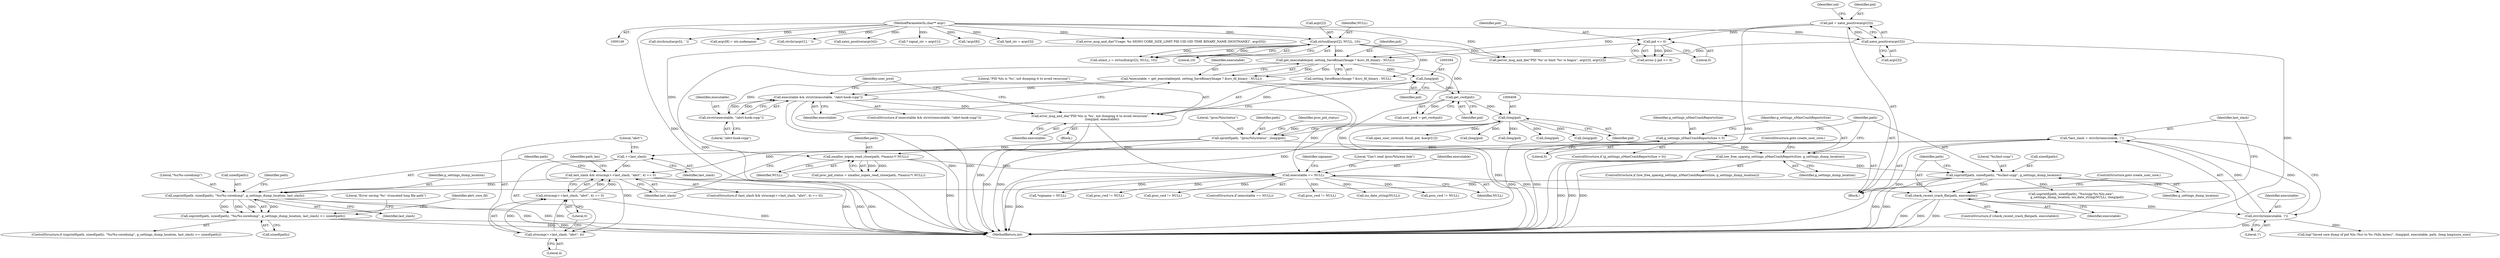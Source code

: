 digraph "0_abrt_8939398b82006ba1fec4ed491339fc075f43fc7c_1@API" {
"1000553" [label="(Call,*last_slash = strrchr(executable, '/'))"];
"1000555" [label="(Call,strrchr(executable, '/'))"];
"1000547" [label="(Call,check_recent_crash_file(path, executable))"];
"1000540" [label="(Call,snprintf(path, sizeof(path), \"%s/last-ccpp\", g_settings_dump_location))"];
"1000536" [label="(Call,low_free_space(g_settings_nMaxCrashReportsSize, g_settings_dump_location))"];
"1000531" [label="(Call,g_settings_nMaxCrashReportsSize > 0)"];
"1000474" [label="(Call,executable == NULL)"];
"1000391" [label="(Call,error_msg_and_die(\"PID %lu is '%s', not dumping it to avoid recursion\",\n                        (long)pid, executable))"];
"1000393" [label="(Call,(long)pid)"];
"1000377" [label="(Call,get_executable(pid, setting_SaveBinaryImage ? &src_fd_binary : NULL))"];
"1000308" [label="(Call,pid = xatoi_positive(argv[3]))"];
"1000310" [label="(Call,xatoi_positive(argv[3]))"];
"1000151" [label="(MethodParameterIn,char** argv)"];
"1000324" [label="(Call,pid <= 0)"];
"1000277" [label="(Call,strtoull(argv[2], NULL, 10))"];
"1000385" [label="(Call,executable && strstr(executable, \"/abrt-hook-ccpp\"))"];
"1000375" [label="(Call,*executable = get_executable(pid, setting_SaveBinaryImage ? &src_fd_binary : NULL))"];
"1000387" [label="(Call,strstr(executable, \"/abrt-hook-ccpp\"))"];
"1000412" [label="(Call,xmalloc_xopen_read_close(path, /*maxsz:*/ NULL))"];
"1000404" [label="(Call,sprintf(path, \"/proc/%lu/status\", (long)pid))"];
"1000407" [label="(Call,(long)pid)"];
"1000399" [label="(Call,get_cwd(pid))"];
"1000559" [label="(Call,last_slash && strncmp(++last_slash, \"abrt\", 4) == 0)"];
"1000571" [label="(Call,snprintf(path, sizeof(path), \"%s/%s-coredump\", g_settings_dump_location, last_slash))"];
"1000570" [label="(Call,snprintf(path, sizeof(path), \"%s/%s-coredump\", g_settings_dump_location, last_slash) >= sizeof(path))"];
"1000563" [label="(Call,++last_slash)"];
"1000562" [label="(Call,strncmp(++last_slash, \"abrt\", 4))"];
"1000561" [label="(Call,strncmp(++last_slash, \"abrt\", 4) == 0)"];
"1000576" [label="(Identifier,g_settings_dump_location)"];
"1000316" [label="(Identifier,uid)"];
"1000480" [label="(Call,(long)pid)"];
"1000563" [label="(Call,++last_slash)"];
"1000645" [label="(Call,(long)pid)"];
"1000485" [label="(Call,*signame = NULL)"];
"1000566" [label="(Literal,4)"];
"1000308" [label="(Call,pid = xatoi_positive(argv[3]))"];
"1000375" [label="(Call,*executable = get_executable(pid, setting_SaveBinaryImage ? &src_fd_binary : NULL))"];
"1000556" [label="(Identifier,executable)"];
"1000326" [label="(Literal,0)"];
"1000400" [label="(Identifier,pid)"];
"1000570" [label="(Call,snprintf(path, sizeof(path), \"%s/%s-coredump\", g_settings_dump_location, last_slash) >= sizeof(path))"];
"1000541" [label="(Identifier,path)"];
"1000376" [label="(Identifier,executable)"];
"1001230" [label="(Call,proc_cwd != NULL)"];
"1000395" [label="(Identifier,pid)"];
"1000203" [label="(Call,strchrnul(argv[i], ' '))"];
"1000627" [label="(Call,proc_cwd != NULL)"];
"1000281" [label="(Identifier,NULL)"];
"1000536" [label="(Call,low_free_space(g_settings_nMaxCrashReportsSize, g_settings_dump_location))"];
"1000392" [label="(Literal,\"PID %lu is '%s', not dumping it to avoid recursion\")"];
"1000277" [label="(Call,strtoull(argv[2], NULL, 10))"];
"1000549" [label="(Identifier,executable)"];
"1000378" [label="(Identifier,pid)"];
"1000473" [label="(ControlStructure,if (executable == NULL))"];
"1000361" [label="(Call,argv[8] = uts.nodename)"];
"1000413" [label="(Identifier,path)"];
"1000406" [label="(Literal,\"/proc/%lu/status\")"];
"1000389" [label="(Literal,\"/abrt-hook-ccpp\")"];
"1000567" [label="(Literal,0)"];
"1000396" [label="(Identifier,executable)"];
"1000184" [label="(Call,strchr(argv[1], ' '))"];
"1000386" [label="(Identifier,executable)"];
"1001190" [label="(Call,proc_cwd != NULL)"];
"1000618" [label="(Call,(long)pid)"];
"1000540" [label="(Call,snprintf(path, sizeof(path), \"%s/last-ccpp\", g_settings_dump_location))"];
"1000542" [label="(Call,sizeof(path))"];
"1000577" [label="(Identifier,last_slash)"];
"1000278" [label="(Call,argv[2])"];
"1000572" [label="(Identifier,path)"];
"1000151" [label="(MethodParameterIn,char** argv)"];
"1000636" [label="(Identifier,path_len)"];
"1000390" [label="(Block,)"];
"1000388" [label="(Identifier,executable)"];
"1000544" [label="(Literal,\"%s/last-ccpp\")"];
"1000322" [label="(Call,errno || pid <= 0)"];
"1000548" [label="(Identifier,path)"];
"1000564" [label="(Identifier,last_slash)"];
"1000317" [label="(Call,xatoi_positive(argv[4]))"];
"1000531" [label="(Call,g_settings_nMaxCrashReportsSize > 0)"];
"1000310" [label="(Call,xatoi_positive(argv[3]))"];
"1000571" [label="(Call,snprintf(path, sizeof(path), \"%s/%s-coredump\", g_settings_dump_location, last_slash))"];
"1000575" [label="(Literal,\"%s/%s-coredump\")"];
"1000573" [label="(Call,sizeof(path))"];
"1000324" [label="(Call,pid <= 0)"];
"1000554" [label="(Identifier,last_slash)"];
"1000532" [label="(Identifier,g_settings_nMaxCrashReportsSize)"];
"1000264" [label="(Call,* signal_str = argv[1])"];
"1000393" [label="(Call,(long)pid)"];
"1000405" [label="(Identifier,path)"];
"1000557" [label="(Literal,'/')"];
"1000309" [label="(Identifier,pid)"];
"1000407" [label="(Call,(long)pid)"];
"1000353" [label="(Call,!argv[8])"];
"1000409" [label="(Identifier,pid)"];
"1000643" [label="(Call,iso_date_string(NULL))"];
"1000398" [label="(Identifier,user_pwd)"];
"1000546" [label="(ControlStructure,if (check_recent_crash_file(path, executable)))"];
"1000152" [label="(Block,)"];
"1000535" [label="(ControlStructure,if (low_free_space(g_settings_nMaxCrashReportsSize, g_settings_dump_location)))"];
"1000474" [label="(Call,executable == NULL)"];
"1000475" [label="(Identifier,executable)"];
"1000569" [label="(ControlStructure,if (snprintf(path, sizeof(path), \"%s/%s-coredump\", g_settings_dump_location, last_slash) >= sizeof(path)))"];
"1000411" [label="(Identifier,proc_pid_status)"];
"1000397" [label="(Call,user_pwd = get_cwd(pid))"];
"1000539" [label="(ControlStructure,goto create_user_core;)"];
"1000585" [label="(Identifier,abrt_core_fd)"];
"1000637" [label="(Call,snprintf(path, sizeof(path), \"%s/ccpp-%s-%lu.new\",\n            g_settings_dump_location, iso_date_string(NULL), (long)pid))"];
"1000302" [label="(Call,*pid_str = argv[3])"];
"1000533" [label="(Literal,0)"];
"1000486" [label="(Identifier,signame)"];
"1000561" [label="(Call,strncmp(++last_slash, \"abrt\", 4) == 0)"];
"1000616" [label="(Call,log(\"Saved core dump of pid %lu (%s) to %s (%llu bytes)\", (long)pid, executable, path, (long long)core_size))"];
"1000530" [label="(ControlStructure,if (g_settings_nMaxCrashReportsSize > 0))"];
"1000545" [label="(Identifier,g_settings_dump_location)"];
"1000311" [label="(Call,argv[3])"];
"1000387" [label="(Call,strstr(executable, \"/abrt-hook-ccpp\"))"];
"1000385" [label="(Call,executable && strstr(executable, \"/abrt-hook-ccpp\"))"];
"1000465" [label="(Call,open_user_core(uid, fsuid, pid, &argv[1]))"];
"1000377" [label="(Call,get_executable(pid, setting_SaveBinaryImage ? &src_fd_binary : NULL))"];
"1000558" [label="(ControlStructure,if (last_slash && strncmp(++last_slash, \"abrt\", 4) == 0))"];
"1000391" [label="(Call,error_msg_and_die(\"PID %lu is '%s', not dumping it to avoid recursion\",\n                        (long)pid, executable))"];
"1000325" [label="(Identifier,pid)"];
"1000537" [label="(Identifier,g_settings_nMaxCrashReportsSize)"];
"1000275" [label="(Call,ulimit_c = strtoull(argv[2], NULL, 10))"];
"1000282" [label="(Literal,10)"];
"1000178" [label="(Call,error_msg_and_die(\"Usage: %s SIGNO CORE_SIZE_LIMIT PID UID GID TIME BINARY_NAME [HOSTNAME]\", argv[0]))"];
"1000410" [label="(Call,proc_pid_status = xmalloc_xopen_read_close(path, /*maxsz:*/ NULL))"];
"1001221" [label="(Call,(long)pid)"];
"1000479" [label="(Literal,\"Can't read /proc/%lu/exe link\")"];
"1000404" [label="(Call,sprintf(path, \"/proc/%lu/status\", (long)pid))"];
"1000559" [label="(Call,last_slash && strncmp(++last_slash, \"abrt\", 4) == 0)"];
"1000553" [label="(Call,*last_slash = strrchr(executable, '/'))"];
"1000414" [label="(Identifier,NULL)"];
"1000581" [label="(Literal,\"Error saving '%s': truncated long file path\")"];
"1000578" [label="(Call,sizeof(path))"];
"1000328" [label="(Call,perror_msg_and_die(\"PID '%s' or limit '%s' is bogus\", argv[3], argv[2]))"];
"1000384" [label="(ControlStructure,if (executable && strstr(executable, \"/abrt-hook-ccpp\")))"];
"1000562" [label="(Call,strncmp(++last_slash, \"abrt\", 4))"];
"1000579" [label="(Identifier,path)"];
"1000379" [label="(Call,setting_SaveBinaryImage ? &src_fd_binary : NULL)"];
"1000399" [label="(Call,get_cwd(pid))"];
"1000555" [label="(Call,strrchr(executable, '/'))"];
"1001212" [label="(Call,proc_cwd != NULL)"];
"1000560" [label="(Identifier,last_slash)"];
"1000538" [label="(Identifier,g_settings_dump_location)"];
"1000476" [label="(Identifier,NULL)"];
"1000547" [label="(Call,check_recent_crash_file(path, executable))"];
"1000565" [label="(Literal,\"abrt\")"];
"1001237" [label="(MethodReturn,int)"];
"1000412" [label="(Call,xmalloc_xopen_read_close(path, /*maxsz:*/ NULL))"];
"1000551" [label="(ControlStructure,goto create_user_core;)"];
"1000553" -> "1000152"  [label="AST: "];
"1000553" -> "1000555"  [label="CFG: "];
"1000554" -> "1000553"  [label="AST: "];
"1000555" -> "1000553"  [label="AST: "];
"1000560" -> "1000553"  [label="CFG: "];
"1000553" -> "1001237"  [label="DDG: "];
"1000555" -> "1000553"  [label="DDG: "];
"1000555" -> "1000553"  [label="DDG: "];
"1000553" -> "1000559"  [label="DDG: "];
"1000553" -> "1000563"  [label="DDG: "];
"1000555" -> "1000557"  [label="CFG: "];
"1000556" -> "1000555"  [label="AST: "];
"1000557" -> "1000555"  [label="AST: "];
"1000555" -> "1001237"  [label="DDG: "];
"1000547" -> "1000555"  [label="DDG: "];
"1000555" -> "1000616"  [label="DDG: "];
"1000547" -> "1000546"  [label="AST: "];
"1000547" -> "1000549"  [label="CFG: "];
"1000548" -> "1000547"  [label="AST: "];
"1000549" -> "1000547"  [label="AST: "];
"1000551" -> "1000547"  [label="CFG: "];
"1000554" -> "1000547"  [label="CFG: "];
"1000547" -> "1001237"  [label="DDG: "];
"1000547" -> "1001237"  [label="DDG: "];
"1000547" -> "1001237"  [label="DDG: "];
"1000540" -> "1000547"  [label="DDG: "];
"1000474" -> "1000547"  [label="DDG: "];
"1000540" -> "1000152"  [label="AST: "];
"1000540" -> "1000545"  [label="CFG: "];
"1000541" -> "1000540"  [label="AST: "];
"1000542" -> "1000540"  [label="AST: "];
"1000544" -> "1000540"  [label="AST: "];
"1000545" -> "1000540"  [label="AST: "];
"1000548" -> "1000540"  [label="CFG: "];
"1000540" -> "1001237"  [label="DDG: "];
"1000540" -> "1001237"  [label="DDG: "];
"1000536" -> "1000540"  [label="DDG: "];
"1000540" -> "1000571"  [label="DDG: "];
"1000540" -> "1000637"  [label="DDG: "];
"1000536" -> "1000535"  [label="AST: "];
"1000536" -> "1000538"  [label="CFG: "];
"1000537" -> "1000536"  [label="AST: "];
"1000538" -> "1000536"  [label="AST: "];
"1000539" -> "1000536"  [label="CFG: "];
"1000541" -> "1000536"  [label="CFG: "];
"1000536" -> "1001237"  [label="DDG: "];
"1000536" -> "1001237"  [label="DDG: "];
"1000536" -> "1001237"  [label="DDG: "];
"1000531" -> "1000536"  [label="DDG: "];
"1000531" -> "1000530"  [label="AST: "];
"1000531" -> "1000533"  [label="CFG: "];
"1000532" -> "1000531"  [label="AST: "];
"1000533" -> "1000531"  [label="AST: "];
"1000537" -> "1000531"  [label="CFG: "];
"1000541" -> "1000531"  [label="CFG: "];
"1000531" -> "1001237"  [label="DDG: "];
"1000531" -> "1001237"  [label="DDG: "];
"1000474" -> "1000473"  [label="AST: "];
"1000474" -> "1000476"  [label="CFG: "];
"1000475" -> "1000474"  [label="AST: "];
"1000476" -> "1000474"  [label="AST: "];
"1000479" -> "1000474"  [label="CFG: "];
"1000486" -> "1000474"  [label="CFG: "];
"1000474" -> "1001237"  [label="DDG: "];
"1000474" -> "1001237"  [label="DDG: "];
"1000391" -> "1000474"  [label="DDG: "];
"1000385" -> "1000474"  [label="DDG: "];
"1000412" -> "1000474"  [label="DDG: "];
"1000474" -> "1000485"  [label="DDG: "];
"1000474" -> "1000627"  [label="DDG: "];
"1000474" -> "1000643"  [label="DDG: "];
"1000474" -> "1001190"  [label="DDG: "];
"1000474" -> "1001212"  [label="DDG: "];
"1000474" -> "1001230"  [label="DDG: "];
"1000391" -> "1000390"  [label="AST: "];
"1000391" -> "1000396"  [label="CFG: "];
"1000392" -> "1000391"  [label="AST: "];
"1000393" -> "1000391"  [label="AST: "];
"1000396" -> "1000391"  [label="AST: "];
"1000398" -> "1000391"  [label="CFG: "];
"1000391" -> "1001237"  [label="DDG: "];
"1000393" -> "1000391"  [label="DDG: "];
"1000385" -> "1000391"  [label="DDG: "];
"1000393" -> "1000395"  [label="CFG: "];
"1000394" -> "1000393"  [label="AST: "];
"1000395" -> "1000393"  [label="AST: "];
"1000396" -> "1000393"  [label="CFG: "];
"1000377" -> "1000393"  [label="DDG: "];
"1000393" -> "1000399"  [label="DDG: "];
"1000377" -> "1000375"  [label="AST: "];
"1000377" -> "1000379"  [label="CFG: "];
"1000378" -> "1000377"  [label="AST: "];
"1000379" -> "1000377"  [label="AST: "];
"1000375" -> "1000377"  [label="CFG: "];
"1000377" -> "1001237"  [label="DDG: "];
"1000377" -> "1000375"  [label="DDG: "];
"1000377" -> "1000375"  [label="DDG: "];
"1000308" -> "1000377"  [label="DDG: "];
"1000324" -> "1000377"  [label="DDG: "];
"1000277" -> "1000377"  [label="DDG: "];
"1000377" -> "1000399"  [label="DDG: "];
"1000308" -> "1000152"  [label="AST: "];
"1000308" -> "1000310"  [label="CFG: "];
"1000309" -> "1000308"  [label="AST: "];
"1000310" -> "1000308"  [label="AST: "];
"1000316" -> "1000308"  [label="CFG: "];
"1000308" -> "1001237"  [label="DDG: "];
"1000310" -> "1000308"  [label="DDG: "];
"1000308" -> "1000324"  [label="DDG: "];
"1000310" -> "1000311"  [label="CFG: "];
"1000311" -> "1000310"  [label="AST: "];
"1000310" -> "1001237"  [label="DDG: "];
"1000151" -> "1000310"  [label="DDG: "];
"1000310" -> "1000328"  [label="DDG: "];
"1000151" -> "1000149"  [label="AST: "];
"1000151" -> "1001237"  [label="DDG: "];
"1000151" -> "1000178"  [label="DDG: "];
"1000151" -> "1000184"  [label="DDG: "];
"1000151" -> "1000203"  [label="DDG: "];
"1000151" -> "1000264"  [label="DDG: "];
"1000151" -> "1000277"  [label="DDG: "];
"1000151" -> "1000302"  [label="DDG: "];
"1000151" -> "1000317"  [label="DDG: "];
"1000151" -> "1000328"  [label="DDG: "];
"1000151" -> "1000353"  [label="DDG: "];
"1000151" -> "1000361"  [label="DDG: "];
"1000324" -> "1000322"  [label="AST: "];
"1000324" -> "1000326"  [label="CFG: "];
"1000325" -> "1000324"  [label="AST: "];
"1000326" -> "1000324"  [label="AST: "];
"1000322" -> "1000324"  [label="CFG: "];
"1000324" -> "1000322"  [label="DDG: "];
"1000324" -> "1000322"  [label="DDG: "];
"1000277" -> "1000275"  [label="AST: "];
"1000277" -> "1000282"  [label="CFG: "];
"1000278" -> "1000277"  [label="AST: "];
"1000281" -> "1000277"  [label="AST: "];
"1000282" -> "1000277"  [label="AST: "];
"1000275" -> "1000277"  [label="CFG: "];
"1000277" -> "1001237"  [label="DDG: "];
"1000277" -> "1000275"  [label="DDG: "];
"1000277" -> "1000275"  [label="DDG: "];
"1000277" -> "1000275"  [label="DDG: "];
"1000277" -> "1000328"  [label="DDG: "];
"1000277" -> "1000379"  [label="DDG: "];
"1000277" -> "1000412"  [label="DDG: "];
"1000385" -> "1000384"  [label="AST: "];
"1000385" -> "1000386"  [label="CFG: "];
"1000385" -> "1000387"  [label="CFG: "];
"1000386" -> "1000385"  [label="AST: "];
"1000387" -> "1000385"  [label="AST: "];
"1000392" -> "1000385"  [label="CFG: "];
"1000398" -> "1000385"  [label="CFG: "];
"1000385" -> "1001237"  [label="DDG: "];
"1000385" -> "1001237"  [label="DDG: "];
"1000375" -> "1000385"  [label="DDG: "];
"1000387" -> "1000385"  [label="DDG: "];
"1000387" -> "1000385"  [label="DDG: "];
"1000375" -> "1000152"  [label="AST: "];
"1000376" -> "1000375"  [label="AST: "];
"1000386" -> "1000375"  [label="CFG: "];
"1000375" -> "1001237"  [label="DDG: "];
"1000375" -> "1000387"  [label="DDG: "];
"1000387" -> "1000389"  [label="CFG: "];
"1000388" -> "1000387"  [label="AST: "];
"1000389" -> "1000387"  [label="AST: "];
"1000412" -> "1000410"  [label="AST: "];
"1000412" -> "1000414"  [label="CFG: "];
"1000413" -> "1000412"  [label="AST: "];
"1000414" -> "1000412"  [label="AST: "];
"1000410" -> "1000412"  [label="CFG: "];
"1000412" -> "1001237"  [label="DDG: "];
"1000412" -> "1000410"  [label="DDG: "];
"1000412" -> "1000410"  [label="DDG: "];
"1000404" -> "1000412"  [label="DDG: "];
"1000404" -> "1000152"  [label="AST: "];
"1000404" -> "1000407"  [label="CFG: "];
"1000405" -> "1000404"  [label="AST: "];
"1000406" -> "1000404"  [label="AST: "];
"1000407" -> "1000404"  [label="AST: "];
"1000411" -> "1000404"  [label="CFG: "];
"1000404" -> "1001237"  [label="DDG: "];
"1000404" -> "1001237"  [label="DDG: "];
"1000407" -> "1000404"  [label="DDG: "];
"1000407" -> "1000409"  [label="CFG: "];
"1000408" -> "1000407"  [label="AST: "];
"1000409" -> "1000407"  [label="AST: "];
"1000407" -> "1001237"  [label="DDG: "];
"1000399" -> "1000407"  [label="DDG: "];
"1000407" -> "1000465"  [label="DDG: "];
"1000407" -> "1000480"  [label="DDG: "];
"1000407" -> "1000618"  [label="DDG: "];
"1000407" -> "1000645"  [label="DDG: "];
"1000407" -> "1001221"  [label="DDG: "];
"1000399" -> "1000397"  [label="AST: "];
"1000399" -> "1000400"  [label="CFG: "];
"1000400" -> "1000399"  [label="AST: "];
"1000397" -> "1000399"  [label="CFG: "];
"1000399" -> "1000397"  [label="DDG: "];
"1000559" -> "1000558"  [label="AST: "];
"1000559" -> "1000560"  [label="CFG: "];
"1000559" -> "1000561"  [label="CFG: "];
"1000560" -> "1000559"  [label="AST: "];
"1000561" -> "1000559"  [label="AST: "];
"1000572" -> "1000559"  [label="CFG: "];
"1000636" -> "1000559"  [label="CFG: "];
"1000559" -> "1001237"  [label="DDG: "];
"1000559" -> "1001237"  [label="DDG: "];
"1000559" -> "1001237"  [label="DDG: "];
"1000563" -> "1000559"  [label="DDG: "];
"1000561" -> "1000559"  [label="DDG: "];
"1000561" -> "1000559"  [label="DDG: "];
"1000559" -> "1000571"  [label="DDG: "];
"1000571" -> "1000570"  [label="AST: "];
"1000571" -> "1000577"  [label="CFG: "];
"1000572" -> "1000571"  [label="AST: "];
"1000573" -> "1000571"  [label="AST: "];
"1000575" -> "1000571"  [label="AST: "];
"1000576" -> "1000571"  [label="AST: "];
"1000577" -> "1000571"  [label="AST: "];
"1000579" -> "1000571"  [label="CFG: "];
"1000571" -> "1001237"  [label="DDG: "];
"1000571" -> "1001237"  [label="DDG: "];
"1000571" -> "1000570"  [label="DDG: "];
"1000571" -> "1000570"  [label="DDG: "];
"1000571" -> "1000570"  [label="DDG: "];
"1000571" -> "1000570"  [label="DDG: "];
"1000570" -> "1000569"  [label="AST: "];
"1000570" -> "1000578"  [label="CFG: "];
"1000578" -> "1000570"  [label="AST: "];
"1000581" -> "1000570"  [label="CFG: "];
"1000585" -> "1000570"  [label="CFG: "];
"1000570" -> "1001237"  [label="DDG: "];
"1000570" -> "1001237"  [label="DDG: "];
"1000563" -> "1000562"  [label="AST: "];
"1000563" -> "1000564"  [label="CFG: "];
"1000564" -> "1000563"  [label="AST: "];
"1000565" -> "1000563"  [label="CFG: "];
"1000563" -> "1000562"  [label="DDG: "];
"1000562" -> "1000561"  [label="AST: "];
"1000562" -> "1000566"  [label="CFG: "];
"1000565" -> "1000562"  [label="AST: "];
"1000566" -> "1000562"  [label="AST: "];
"1000567" -> "1000562"  [label="CFG: "];
"1000562" -> "1000561"  [label="DDG: "];
"1000562" -> "1000561"  [label="DDG: "];
"1000561" -> "1000567"  [label="CFG: "];
"1000567" -> "1000561"  [label="AST: "];
"1000561" -> "1001237"  [label="DDG: "];
}
